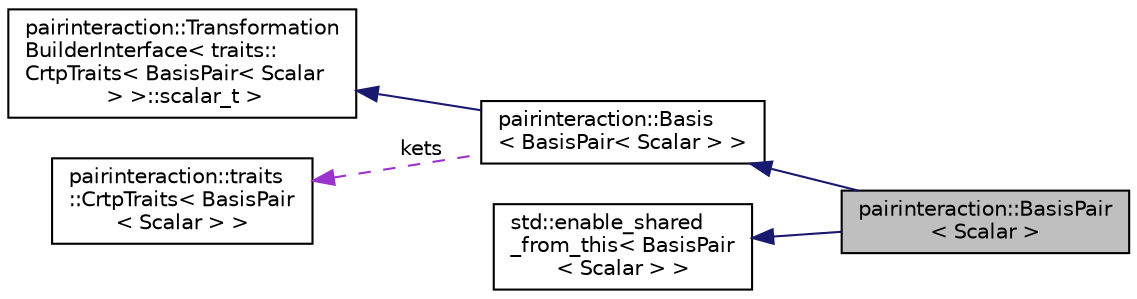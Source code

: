 digraph "pairinteraction::BasisPair&lt; Scalar &gt;"
{
 // INTERACTIVE_SVG=YES
 // LATEX_PDF_SIZE
  bgcolor="transparent";
  edge [fontname="Helvetica",fontsize="10",labelfontname="Helvetica",labelfontsize="10"];
  node [fontname="Helvetica",fontsize="10",shape=record];
  rankdir="LR";
  Node1 [label="pairinteraction::BasisPair\l\< Scalar \>",height=0.2,width=0.4,color="black", fillcolor="grey75", style="filled", fontcolor="black",tooltip=" "];
  Node2 -> Node1 [dir="back",color="midnightblue",fontsize="10",style="solid",fontname="Helvetica"];
  Node2 [label="pairinteraction::Basis\l\< BasisPair\< Scalar \> \>",height=0.2,width=0.4,color="black",URL="$classpairinteraction_1_1Basis.html",tooltip=" "];
  Node3 -> Node2 [dir="back",color="midnightblue",fontsize="10",style="solid",fontname="Helvetica"];
  Node3 [label="pairinteraction::Transformation\lBuilderInterface\< traits::\lCrtpTraits\< BasisPair\< Scalar\l \> \>::scalar_t \>",height=0.2,width=0.4,color="black",URL="$classpairinteraction_1_1TransformationBuilderInterface.html",tooltip=" "];
  Node4 -> Node2 [dir="back",color="darkorchid3",fontsize="10",style="dashed",label=" kets" ,fontname="Helvetica"];
  Node4 [label="pairinteraction::traits\l::CrtpTraits\< BasisPair\l\< Scalar \> \>",height=0.2,width=0.4,color="black",URL="$structpairinteraction_1_1traits_1_1CrtpTraits_3_01BasisPair_3_01Scalar_01_4_01_4.html",tooltip=" "];
  Node5 -> Node1 [dir="back",color="midnightblue",fontsize="10",style="solid",fontname="Helvetica"];
  Node5 [label="std::enable_shared\l_from_this\< BasisPair\l\< Scalar \> \>",height=0.2,width=0.4,color="black",tooltip=" "];
}
